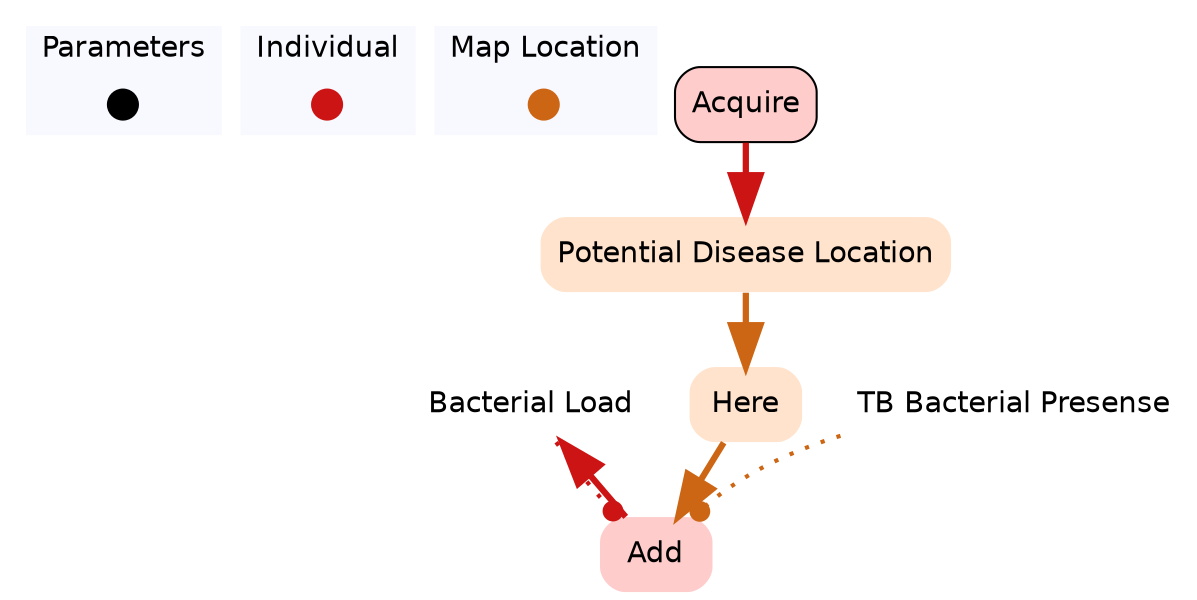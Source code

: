 digraph acquire {

	subgraph clustercontextKey {
		fontname=Helvetica;
		label="Parameters";
		style="filled";
		fillcolor=ghostwhite;
		color=white;
		labeljust=l;
		contextOverview [style=filled,shape=point,fixedsize=true,width=.2,height=.2,fontcolor=white,color="black",label=""];
	}
	subgraph clusterindividualKey {
		fontname=Helvetica;
		nodesep=0.1;
		style="filled";
		fillcolor=ghostwhite;
		label="Individual";
		color=white;
		labeljust=l;
		acquireOverview [fontname=Helvetica,style=filled,shape=point,fixedsize=true,width=.2,height=.2,fontcolor=white,color="0.0, 0.9 , 0.8",label="",URL="individual__Overview.svg"];

	}
	subgraph clustermapLocationKey {
		fontname=Helvetica;
		nodesep=0.1;
		style="filled";
		fillcolor=ghostwhite;
		label="Map Location";
		color=white;
		labeljust=l;
		potentialDiseaseLocationOverview [fontname=Helvetica,style=filled,shape=point,fixedsize=true,width=.2,height=.2,fontcolor=white,color="0.074, 0.9 , 0.8",label="",URL="mapLocation__Overview.svg"];

	}
		individualbacterialLoad [shape=none,fontsize=14,style="filled",fontname=Helvetica,color=none,fillcolor=white,label="Bacterial Load"];
		mapLocationtBBacterialPresense [shape=none,fontsize=14,style="filled",fontname=Helvetica,color=none,fillcolor=white,label="TB Bacterial Presense"];

//subgraph clusteracquire {
	//style=filled;
	//color=white;
	//fillcolor="0.0, 0.0, 0.98";
		acquire [shape=box,style="rounded,filled",fontname=Helvetica,color=black,fillcolor="0.0, 0.2, 1.0",label="Acquire",URL="individual_acquire.svg"];
	acquire ->  potentialDiseaseLocation [color="0.0, 0.9 , 0.8",penwidth=3.0,arrowsize=2.0];
		hereQueryCopy [shape=none,style="rounded,filled",fontname=Helvetica,color="0.074, 0.2, 1.0",label="Here"];
	hereQueryCopy ->  bacterialLoadAddTBBacterialPresense [color="0.074, 0.9 , 0.8",penwidth=3.0,arrowsize=2.0];
		potentialDiseaseLocation [shape=none,style="rounded,filled",fontname=Helvetica,color=gray,fillcolor="0.074, 0.2, 1.0",label="Potential Disease Location"];
	potentialDiseaseLocation ->  hereQueryCopy [color="0.074, 0.9 , 0.8",penwidth=3.0,arrowsize=2.0];
		bacterialLoadAddTBBacterialPresense [shape=none,style="rounded,filled",fontname=Helvetica,color="0.0, 0.2, 1.0",label="Add"];
			bacterialLoadAddTBBacterialPresense ->  individualbacterialLoad [color="0.0, 0.9 , 0.8",penwidth=3.0,arrowsize=2.0];
//}
		individualbacterialLoad -> bacterialLoadAddTBBacterialPresense:nw [style=dotted,arrowhead=dot,color="0.0, 0.9 , 0.8",penwidth=2.0];
		mapLocationtBBacterialPresense -> bacterialLoadAddTBBacterialPresense:ne [style=dotted,arrowhead=dot,color="0.074, 0.9 , 0.8",penwidth=2.0];
}
